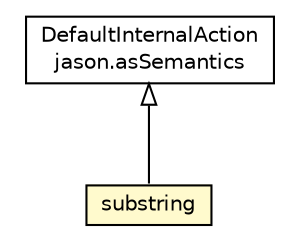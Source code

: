 #!/usr/local/bin/dot
#
# Class diagram 
# Generated by UMLGraph version R5_6_6-1-g9240c4 (http://www.umlgraph.org/)
#

digraph G {
	edge [fontname="Helvetica",fontsize=10,labelfontname="Helvetica",labelfontsize=10];
	node [fontname="Helvetica",fontsize=10,shape=plaintext];
	nodesep=0.25;
	ranksep=0.5;
	// jason.asSemantics.DefaultInternalAction
	c67420 [label=<<table title="jason.asSemantics.DefaultInternalAction" border="0" cellborder="1" cellspacing="0" cellpadding="2" port="p" href="../asSemantics/DefaultInternalAction.html">
		<tr><td><table border="0" cellspacing="0" cellpadding="1">
<tr><td align="center" balign="center"> DefaultInternalAction </td></tr>
<tr><td align="center" balign="center"> jason.asSemantics </td></tr>
		</table></td></tr>
		</table>>, URL="../asSemantics/DefaultInternalAction.html", fontname="Helvetica", fontcolor="black", fontsize=10.0];
	// jason.stdlib.substring
	c67578 [label=<<table title="jason.stdlib.substring" border="0" cellborder="1" cellspacing="0" cellpadding="2" port="p" bgcolor="lemonChiffon" href="./substring.html">
		<tr><td><table border="0" cellspacing="0" cellpadding="1">
<tr><td align="center" balign="center"> substring </td></tr>
		</table></td></tr>
		</table>>, URL="./substring.html", fontname="Helvetica", fontcolor="black", fontsize=10.0];
	//jason.stdlib.substring extends jason.asSemantics.DefaultInternalAction
	c67420:p -> c67578:p [dir=back,arrowtail=empty];
}

